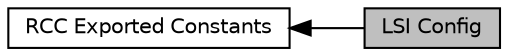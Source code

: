digraph "LSI Config"
{
  edge [fontname="Helvetica",fontsize="10",labelfontname="Helvetica",labelfontsize="10"];
  node [fontname="Helvetica",fontsize="10",shape=box];
  rankdir=LR;
  Node2 [label="RCC Exported Constants",height=0.2,width=0.4,color="black", fillcolor="white", style="filled",URL="$group___r_c_c___exported___constants.html",tooltip=" "];
  Node1 [label="LSI Config",height=0.2,width=0.4,color="black", fillcolor="grey75", style="filled", fontcolor="black",tooltip=" "];
  Node2->Node1 [shape=plaintext, dir="back", style="solid"];
}

